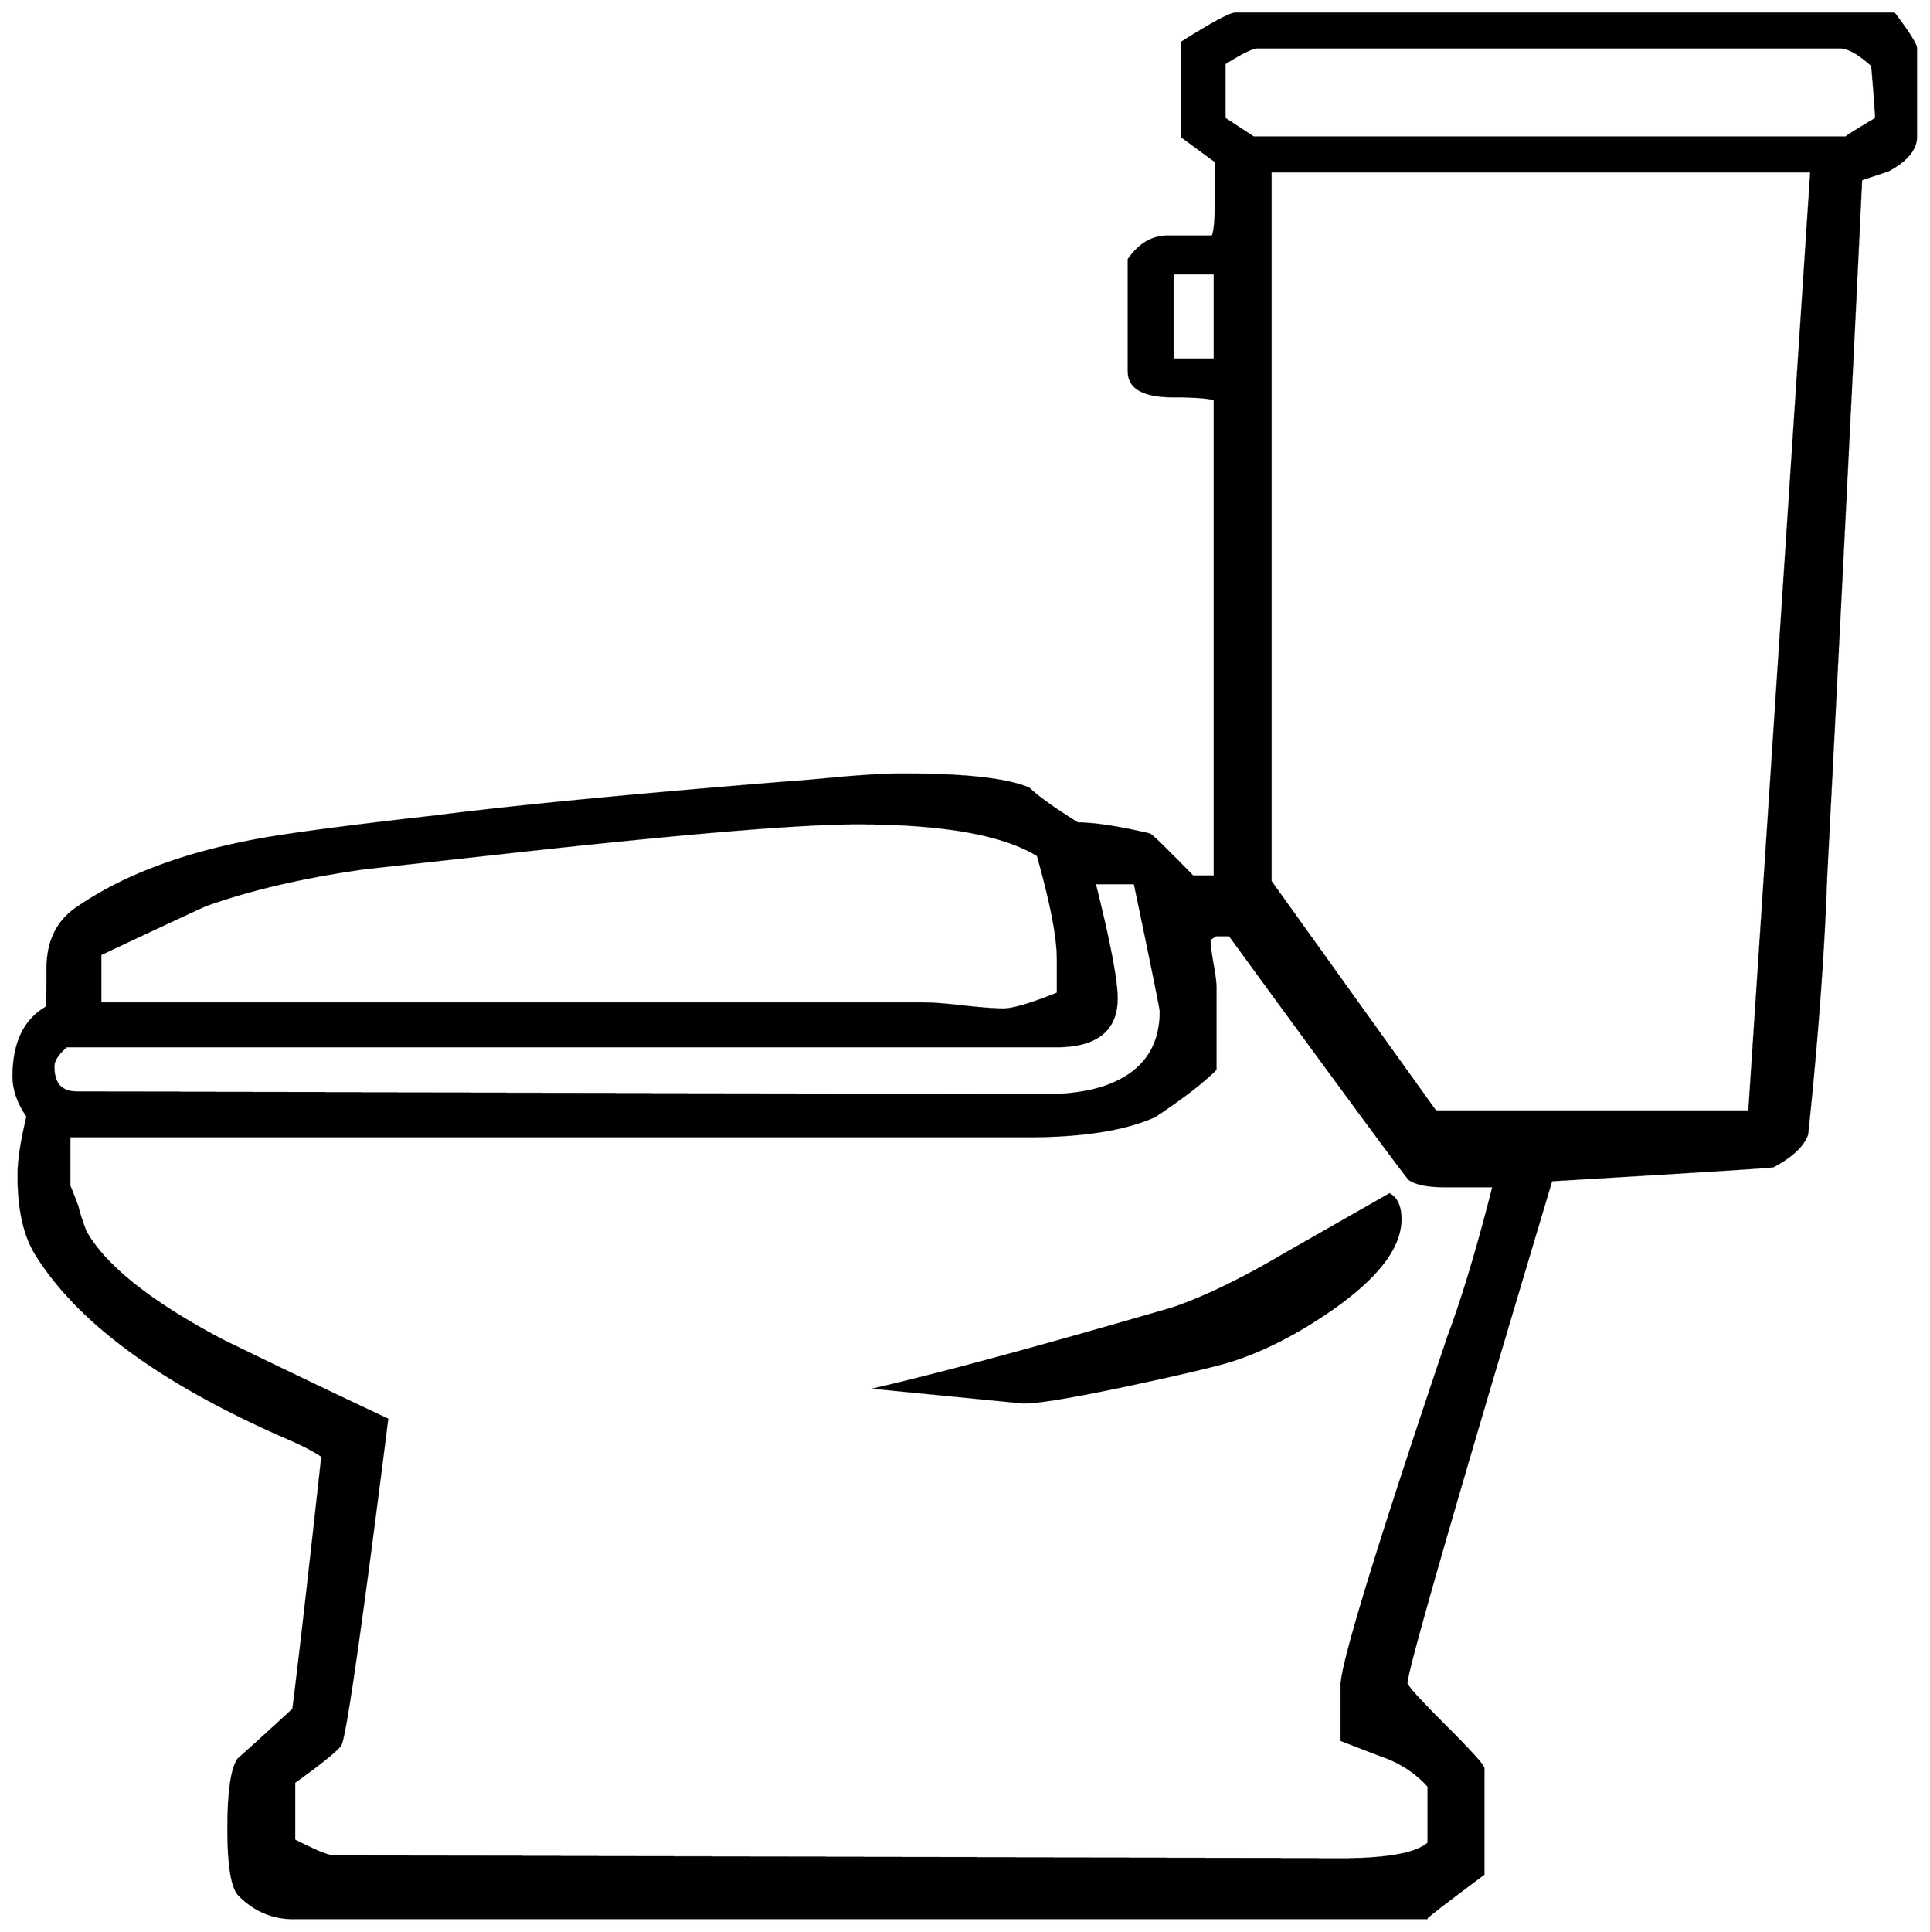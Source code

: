 


\begin{tikzpicture}[y=0.80pt, x=0.80pt, yscale=-1.0, xscale=1.0, inner sep=0pt, outer sep=0pt]
\begin{scope}[shift={(100.0,1702.0)},nonzero rule]
  \path[draw=.,fill=.,line width=1.600pt] (1986.0,-1408.0) ..
    controls (1986.0,-1395.333) and (1976.667,-1384.0) ..
    (1958.0,-1374.0) .. controls (1952.0,-1372.0) and
    (1943.0,-1369.0) .. (1931.0,-1365.0) .. controls
    (1923.667,-1209.667) and (1912.0,-977.0) .. (1896.0,-667.0) ..
    controls (1893.333,-591.0) and (1887.0,-505.333) ..
    (1877.0,-410.0) .. controls (1873.0,-398.667) and
    (1861.667,-388.0) .. (1843.0,-378.0) .. controls
    (1841.667,-377.333) and (1767.667,-372.667) .. (1621.0,-364.0) ..
    controls (1524.333,-41.333) and (1476.0,126.333) .. (1476.0,139.0)
    .. controls (1476.0,141.667) and (1488.667,155.667) ..
    (1514.0,181.0) .. controls (1540.0,207.0) and (1553.0,221.333)
    .. (1553.0,224.0) -- (1553.0,330.0) .. controls
    (1513.667,359.333) and (1494.667,374.0) .. (1496.0,374.0) --
    (362.0,374.0) .. controls (341.333,374.0) and (323.333,366.333) ..
    (308.0,351.0) .. controls (300.667,343.667) and (297.0,321.667) ..
    (297.0,285.0) .. controls (297.0,247.667) and (300.333,224.333) ..
    (307.0,215.0) .. controls (325.667,198.333) and (344.0,181.667) ..
    (362.0,165.0) .. controls (368.0,117.667) and (377.667,33.333) ..
    (391.0,-88.0) .. controls (384.333,-92.667) and (374.333,-98.0) ..
    (361.0,-104.0) .. controls (232.333,-159.333) and (146.667,-221.667)
    .. (104.0,-291.0) .. controls (92.667,-309.667) and
    (87.0,-335.667) .. (87.0,-369.0) .. controls (87.0,-383.667) and
    (90.0,-403.333) .. (96.0,-428.0) .. controls (86.667,-441.333) and
    (82.0,-454.667) .. (82.0,-468.0) .. controls (82.0,-501.333) and
    (93.0,-524.333) .. (115.0,-537.0) .. controls (115.667,-542.333)
    and (116.0,-555.333) .. (116.0,-576.0) .. controls
    (116.0,-602.667) and (125.667,-622.667) .. (145.0,-636.0) ..
    controls (189.0,-666.667) and (246.667,-689.0) .. (318.0,-703.0)
    .. controls (347.333,-709.0) and (409.333,-717.333) ..
    (504.0,-728.0) .. controls (582.0,-738.0) and (699.333,-749.333)
    .. (856.0,-762.0) .. controls (866.667,-762.667) and
    (886.0,-764.333) .. (914.0,-767.0) .. controls (938.667,-769.0)
    and (958.0,-770.0) .. (972.0,-770.0) .. controls
    (1034.0,-770.0) and (1076.0,-765.333) .. (1098.0,-756.0) ..
    controls (1108.0,-746.667) and (1124.333,-735.0) ..
    (1147.0,-721.0) .. controls (1163.667,-721.0) and
    (1187.667,-717.333) .. (1219.0,-710.0) .. controls
    (1221.667,-708.667) and (1236.0,-694.667) .. (1262.0,-668.0) --
    (1284.0,-668.0) -- (1284.0,-1145.0) .. controls
    (1277.333,-1147.0) and (1263.667,-1148.0) .. (1243.0,-1148.0) ..
    controls (1213.0,-1148.0) and (1198.0,-1156.333) ..
    (1198.0,-1173.0) -- (1198.0,-1285.0) .. controls
    (1208.667,-1300.333) and (1221.667,-1308.0) .. (1237.0,-1308.0) ..
    controls (1252.333,-1308.0) and (1267.333,-1308.0) ..
    (1282.0,-1308.0) .. controls (1284.0,-1313.333) and
    (1285.0,-1323.333) .. (1285.0,-1338.0) -- (1285.0,-1383.0) --
    (1251.0,-1408.0) -- (1251.0,-1502.0) .. controls
    (1281.667,-1521.333) and (1299.667,-1531.0) .. (1305.0,-1531.0) --
    (1964.0,-1531.0) .. controls (1978.667,-1511.667) and
    (1986.0,-1500.0) .. (1986.0,-1496.0) -- (1986.0,-1408.0) --
    cycle(1946.0,-1426.0) .. controls (1945.333,-1438.0) and
    (1944.0,-1455.667) .. (1942.0,-1479.0) .. controls
    (1928.667,-1491.0) and (1918.0,-1497.0) .. (1910.0,-1497.0) --
    (1327.0,-1497.0) .. controls (1321.667,-1497.0) and
    (1310.667,-1491.667) .. (1294.0,-1481.0) -- (1294.0,-1426.0) ..
    controls (1313.333,-1413.333) and (1323.0,-1407.0) ..
    (1323.0,-1407.0) -- (1916.0,-1407.0) .. controls
    (1914.667,-1407.0) and (1924.667,-1413.333) .. (1946.0,-1426.0) --
    cycle(1881.0,-1373.0) -- (1340.0,-1373.0) -- (1340.0,-663.0)
    -- (1505.0,-433.0) -- (1819.0,-433.0) -- (1881.0,-1373.0) --
    cycle(1284.0,-1185.0) -- (1284.0,-1271.0) --
    (1242.0,-1271.0) -- (1242.0,-1185.0) -- (1284.0,-1185.0) --
    cycle(1127.0,-551.0) -- (1127.0,-586.0) .. controls
    (1127.0,-607.333) and (1120.333,-641.667) .. (1107.0,-689.0) ..
    controls (1072.333,-710.333) and (1012.0,-721.0) ..
    (926.0,-721.0) .. controls (870.667,-721.0) and (760.667,-712.0)
    .. (596.0,-694.0) .. controls (493.333,-682.667) and
    (439.0,-676.667) .. (433.0,-676.0) .. controls (371.667,-667.333)
    and (318.667,-655.0) .. (274.0,-639.0) .. controls
    (250.667,-628.333) and (215.667,-612.0) .. (169.0,-590.0) --
    (169.0,-541.0) -- (992.0,-541.0) .. controls (1001.333,-541.0)
    and (1014.667,-540.0) .. (1032.0,-538.0) .. controls
    (1050.0,-536.0) and (1063.667,-535.0) .. (1073.0,-535.0) ..
    controls (1082.333,-535.0) and (1100.333,-540.333) ..
    (1127.0,-551.0) -- cycle(1230.0,-533.0) .. controls
    (1230.0,-535.667) and (1221.333,-578.333) .. (1204.0,-661.0) --
    (1164.0,-661.0) .. controls (1178.667,-602.333) and
    (1186.0,-564.0) .. (1186.0,-546.0) .. controls
    (1186.0,-514.0) and (1165.667,-498.0) .. (1125.0,-498.0) --
    (135.0,-498.0) .. controls (126.333,-490.667) and (122.0,-484.0)
    .. (122.0,-478.0) .. controls (122.0,-460.667) and
    (129.667,-452.0) .. (145.0,-452.0) -- (1110.0,-449.0) ..
    controls (1138.0,-449.0) and (1160.667,-452.333) ..
    (1178.0,-459.0) .. controls (1212.667,-472.333) and
    (1230.0,-497.0) .. (1230.0,-533.0) -- cycle(1563.0,-358.0)
    -- (1515.0,-358.0) .. controls (1497.667,-358.0) and
    (1485.667,-360.333) .. (1479.0,-365.0) .. controls
    (1476.333,-367.0) and (1416.333,-448.333) .. (1299.0,-609.0) --
    (1285.0,-609.0) -- (1279.0,-605.0) .. controls
    (1279.0,-599.667) and (1280.0,-591.333) .. (1282.0,-580.0) ..
    controls (1284.0,-569.333) and (1285.0,-561.0) ..
    (1285.0,-555.0) -- (1285.0,-475.0) .. controls
    (1272.333,-462.333) and (1252.0,-446.667) .. (1224.0,-428.0) ..
    controls (1194.0,-414.667) and (1151.667,-408.0) ..
    (1097.0,-408.0) -- (138.0,-408.0) -- (138.0,-358.0) ..
    controls (138.0,-358.667) and (140.667,-352.0) .. (146.0,-338.0)
    .. controls (147.333,-332.0) and (150.0,-323.667) ..
    (154.0,-313.0) .. controls (173.333,-278.333) and (219.0,-242.0)
    .. (291.0,-204.0) .. controls (345.667,-177.333) and
    (400.667,-151.0) .. (456.0,-125.0) .. controls (429.333,86.333)
    and (413.667,195.0) .. (409.0,201.0) .. controls (404.333,207.0)
    and (389.0,219.333) .. (363.0,238.0) -- (363.0,296.0) ..
    controls (383.667,306.667) and (396.667,312.0) .. (402.0,312.0) --
    (1410.0,315.0) .. controls (1456.667,315.0) and (1486.0,309.667)
    .. (1498.0,299.0) -- (1498.0,242.0) .. controls
    (1487.333,230.0) and (1474.0,220.667) .. (1458.0,214.0) ..
    controls (1442.0,208.0) and (1426.333,202.0) .. (1411.0,196.0)
    .. controls (1411.0,196.0) and (1411.0,177.667) ..
    (1411.0,141.0) .. controls (1411.0,119.667) and (1446.667,3.333)
    .. (1518.0,-208.0) .. controls (1532.667,-247.333) and
    (1547.667,-297.333) .. (1563.0,-358.0) -- cycle(1470.0,-325.0)
    .. controls (1470.0,-297.667) and (1448.0,-268.333) ..
    (1404.0,-237.0) .. controls (1368.0,-211.667) and
    (1333.0,-193.667) .. (1299.0,-183.0) .. controls
    (1281.0,-177.667) and (1245.333,-169.333) .. (1192.0,-158.0) ..
    controls (1134.667,-146.0) and (1100.667,-140.667) ..
    (1090.0,-142.0) -- (947.0,-156.0) .. controls
    (1013.0,-171.333) and (1111.333,-198.0) .. (1242.0,-236.0) ..
    controls (1273.333,-246.667) and (1310.0,-264.333) ..
    (1352.0,-289.0) .. controls (1423.333,-329.667) and
    (1459.0,-350.0) .. (1459.0,-350.0) .. controls
    (1466.333,-346.0) and (1470.0,-337.667) .. (1470.0,-325.0) --
    cycle;
\end{scope}

\end{tikzpicture}

